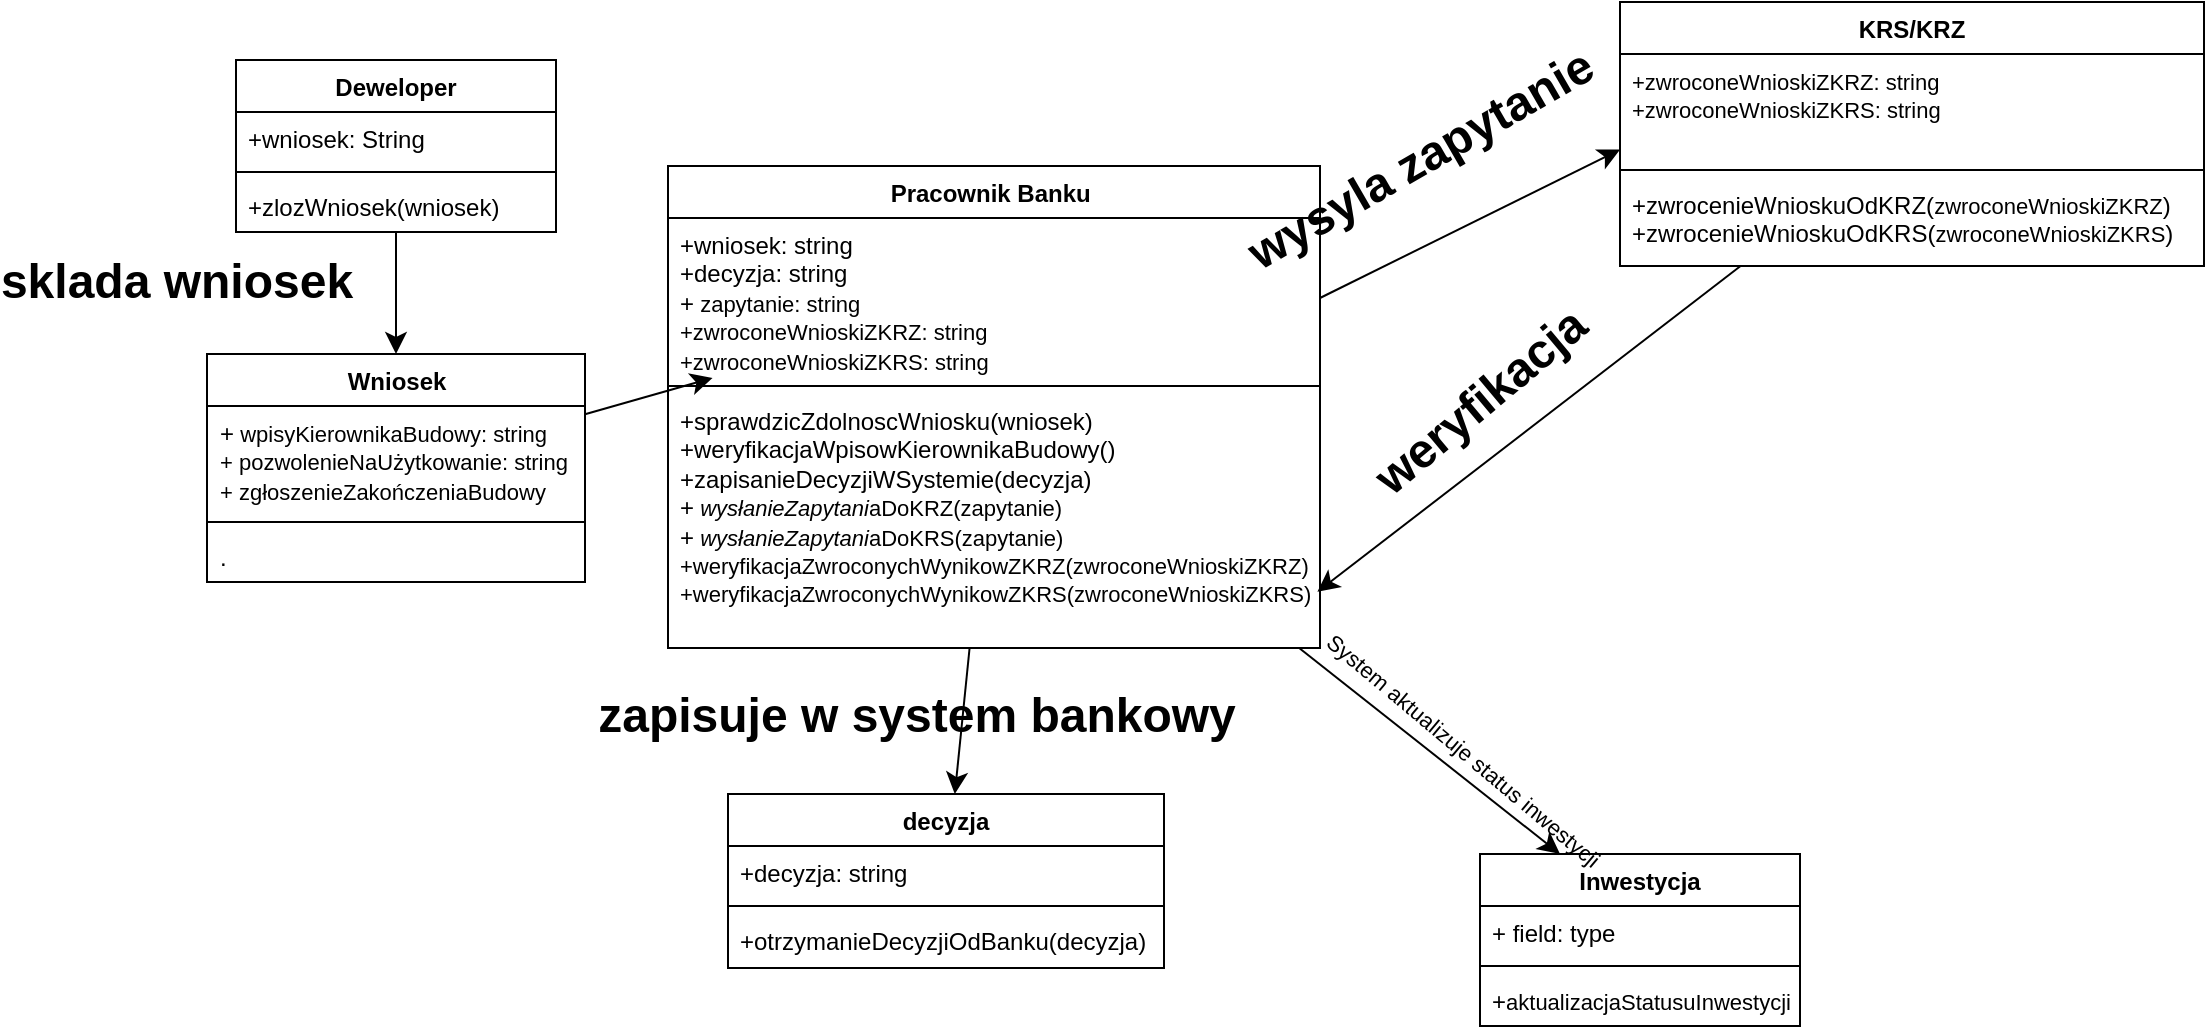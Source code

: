 <mxfile version="26.1.1">
  <diagram name="Page-1" id="ZMDGtqN0en6jg-L2QFGo">
    <mxGraphModel dx="918" dy="1055" grid="0" gridSize="10" guides="1" tooltips="1" connect="1" arrows="1" fold="1" page="0" pageScale="1" pageWidth="827" pageHeight="1169" math="0" shadow="0">
      <root>
        <mxCell id="0" />
        <mxCell id="1" parent="0" />
        <mxCell id="YKdg2xbD3e_ssRTxhnKq-1" value="decyzja" style="swimlane;fontStyle=1;align=center;verticalAlign=top;childLayout=stackLayout;horizontal=1;startSize=26;horizontalStack=0;resizeParent=1;resizeParentMax=0;resizeLast=0;collapsible=1;marginBottom=0;whiteSpace=wrap;html=1;" vertex="1" parent="1">
          <mxGeometry x="386" y="334" width="218" height="87" as="geometry" />
        </mxCell>
        <mxCell id="YKdg2xbD3e_ssRTxhnKq-2" value="&lt;div&gt;+decyzja: string&lt;/div&gt;&lt;div&gt;&lt;br&gt;&lt;/div&gt;" style="text;strokeColor=none;fillColor=none;align=left;verticalAlign=top;spacingLeft=4;spacingRight=4;overflow=hidden;rotatable=0;points=[[0,0.5],[1,0.5]];portConstraint=eastwest;whiteSpace=wrap;html=1;" vertex="1" parent="YKdg2xbD3e_ssRTxhnKq-1">
          <mxGeometry y="26" width="218" height="26" as="geometry" />
        </mxCell>
        <mxCell id="YKdg2xbD3e_ssRTxhnKq-3" value="" style="line;strokeWidth=1;fillColor=none;align=left;verticalAlign=middle;spacingTop=-1;spacingLeft=3;spacingRight=3;rotatable=0;labelPosition=right;points=[];portConstraint=eastwest;strokeColor=inherit;" vertex="1" parent="YKdg2xbD3e_ssRTxhnKq-1">
          <mxGeometry y="52" width="218" height="8" as="geometry" />
        </mxCell>
        <mxCell id="YKdg2xbD3e_ssRTxhnKq-4" value="+otrzymanieDecyzjiOdBanku(decyzja)" style="text;strokeColor=none;fillColor=none;align=left;verticalAlign=top;spacingLeft=4;spacingRight=4;overflow=hidden;rotatable=0;points=[[0,0.5],[1,0.5]];portConstraint=eastwest;whiteSpace=wrap;html=1;" vertex="1" parent="YKdg2xbD3e_ssRTxhnKq-1">
          <mxGeometry y="60" width="218" height="27" as="geometry" />
        </mxCell>
        <mxCell id="YKdg2xbD3e_ssRTxhnKq-26" style="edgeStyle=none;curved=1;rounded=0;orthogonalLoop=1;jettySize=auto;html=1;fontSize=12;startSize=8;endSize=8;" edge="1" parent="1" source="YKdg2xbD3e_ssRTxhnKq-5" target="YKdg2xbD3e_ssRTxhnKq-13">
          <mxGeometry relative="1" as="geometry" />
        </mxCell>
        <mxCell id="YKdg2xbD3e_ssRTxhnKq-5" value="Deweloper" style="swimlane;fontStyle=1;align=center;verticalAlign=top;childLayout=stackLayout;horizontal=1;startSize=26;horizontalStack=0;resizeParent=1;resizeParentMax=0;resizeLast=0;collapsible=1;marginBottom=0;whiteSpace=wrap;html=1;" vertex="1" parent="1">
          <mxGeometry x="140" y="-33" width="160" height="86" as="geometry" />
        </mxCell>
        <mxCell id="YKdg2xbD3e_ssRTxhnKq-6" value="+wniosek: String" style="text;strokeColor=none;fillColor=none;align=left;verticalAlign=top;spacingLeft=4;spacingRight=4;overflow=hidden;rotatable=0;points=[[0,0.5],[1,0.5]];portConstraint=eastwest;whiteSpace=wrap;html=1;" vertex="1" parent="YKdg2xbD3e_ssRTxhnKq-5">
          <mxGeometry y="26" width="160" height="26" as="geometry" />
        </mxCell>
        <mxCell id="YKdg2xbD3e_ssRTxhnKq-7" value="" style="line;strokeWidth=1;fillColor=none;align=left;verticalAlign=middle;spacingTop=-1;spacingLeft=3;spacingRight=3;rotatable=0;labelPosition=right;points=[];portConstraint=eastwest;strokeColor=inherit;" vertex="1" parent="YKdg2xbD3e_ssRTxhnKq-5">
          <mxGeometry y="52" width="160" height="8" as="geometry" />
        </mxCell>
        <mxCell id="YKdg2xbD3e_ssRTxhnKq-8" value="+zlozWniosek(wniosek)" style="text;strokeColor=none;fillColor=none;align=left;verticalAlign=top;spacingLeft=4;spacingRight=4;overflow=hidden;rotatable=0;points=[[0,0.5],[1,0.5]];portConstraint=eastwest;whiteSpace=wrap;html=1;" vertex="1" parent="YKdg2xbD3e_ssRTxhnKq-5">
          <mxGeometry y="60" width="160" height="26" as="geometry" />
        </mxCell>
        <mxCell id="YKdg2xbD3e_ssRTxhnKq-9" value="Inwestycja" style="swimlane;fontStyle=1;align=center;verticalAlign=top;childLayout=stackLayout;horizontal=1;startSize=26;horizontalStack=0;resizeParent=1;resizeParentMax=0;resizeLast=0;collapsible=1;marginBottom=0;whiteSpace=wrap;html=1;" vertex="1" parent="1">
          <mxGeometry x="762" y="364" width="160" height="86" as="geometry" />
        </mxCell>
        <mxCell id="YKdg2xbD3e_ssRTxhnKq-10" value="+ field: type" style="text;strokeColor=none;fillColor=none;align=left;verticalAlign=top;spacingLeft=4;spacingRight=4;overflow=hidden;rotatable=0;points=[[0,0.5],[1,0.5]];portConstraint=eastwest;whiteSpace=wrap;html=1;" vertex="1" parent="YKdg2xbD3e_ssRTxhnKq-9">
          <mxGeometry y="26" width="160" height="26" as="geometry" />
        </mxCell>
        <mxCell id="YKdg2xbD3e_ssRTxhnKq-11" value="" style="line;strokeWidth=1;fillColor=none;align=left;verticalAlign=middle;spacingTop=-1;spacingLeft=3;spacingRight=3;rotatable=0;labelPosition=right;points=[];portConstraint=eastwest;strokeColor=inherit;" vertex="1" parent="YKdg2xbD3e_ssRTxhnKq-9">
          <mxGeometry y="52" width="160" height="8" as="geometry" />
        </mxCell>
        <mxCell id="YKdg2xbD3e_ssRTxhnKq-12" value="+&lt;span style=&quot;font-size: 11px;&quot;&gt;aktualizacjaStatusuInwestycji()&lt;/span&gt;" style="text;strokeColor=none;fillColor=none;align=left;verticalAlign=top;spacingLeft=4;spacingRight=4;overflow=hidden;rotatable=0;points=[[0,0.5],[1,0.5]];portConstraint=eastwest;whiteSpace=wrap;html=1;" vertex="1" parent="YKdg2xbD3e_ssRTxhnKq-9">
          <mxGeometry y="60" width="160" height="26" as="geometry" />
        </mxCell>
        <mxCell id="YKdg2xbD3e_ssRTxhnKq-27" style="edgeStyle=none;curved=1;rounded=0;orthogonalLoop=1;jettySize=auto;html=1;fontSize=12;startSize=8;endSize=8;" edge="1" parent="1" source="YKdg2xbD3e_ssRTxhnKq-13" target="YKdg2xbD3e_ssRTxhnKq-18">
          <mxGeometry relative="1" as="geometry" />
        </mxCell>
        <mxCell id="YKdg2xbD3e_ssRTxhnKq-13" value="Wniosek" style="swimlane;fontStyle=1;align=center;verticalAlign=top;childLayout=stackLayout;horizontal=1;startSize=26;horizontalStack=0;resizeParent=1;resizeParentMax=0;resizeLast=0;collapsible=1;marginBottom=0;whiteSpace=wrap;html=1;" vertex="1" parent="1">
          <mxGeometry x="125.5" y="114" width="189" height="114" as="geometry" />
        </mxCell>
        <mxCell id="YKdg2xbD3e_ssRTxhnKq-14" value="+&lt;span style=&quot;font-size: 11px; text-indent: 34.8px;&quot;&gt;&amp;nbsp;wpisyKierownikaBudowy: string&lt;/span&gt;&lt;div&gt;&lt;span style=&quot;font-size: 11px; text-indent: 34.8px;&quot;&gt;+&lt;/span&gt;&lt;span style=&quot;font-size: 11px; text-indent: 34.8px;&quot;&gt;&amp;nbsp;pozwolenieNaUżytkowanie: string&lt;/span&gt;&lt;/div&gt;&lt;div&gt;&lt;span style=&quot;font-size: 11px; text-indent: 34.8px;&quot;&gt;+&lt;/span&gt;&lt;span style=&quot;font-size: 11px; text-indent: 34.8px;&quot;&gt;&amp;nbsp;zgłoszenieZakończeniaBudowy&lt;/span&gt;&lt;/div&gt;" style="text;strokeColor=none;fillColor=none;align=left;verticalAlign=top;spacingLeft=4;spacingRight=4;overflow=hidden;rotatable=0;points=[[0,0.5],[1,0.5]];portConstraint=eastwest;whiteSpace=wrap;html=1;" vertex="1" parent="YKdg2xbD3e_ssRTxhnKq-13">
          <mxGeometry y="26" width="189" height="54" as="geometry" />
        </mxCell>
        <mxCell id="YKdg2xbD3e_ssRTxhnKq-15" value="" style="line;strokeWidth=1;fillColor=none;align=left;verticalAlign=middle;spacingTop=-1;spacingLeft=3;spacingRight=3;rotatable=0;labelPosition=right;points=[];portConstraint=eastwest;strokeColor=inherit;" vertex="1" parent="YKdg2xbD3e_ssRTxhnKq-13">
          <mxGeometry y="80" width="189" height="8" as="geometry" />
        </mxCell>
        <mxCell id="YKdg2xbD3e_ssRTxhnKq-16" value="." style="text;strokeColor=none;fillColor=none;align=left;verticalAlign=top;spacingLeft=4;spacingRight=4;overflow=hidden;rotatable=0;points=[[0,0.5],[1,0.5]];portConstraint=eastwest;whiteSpace=wrap;html=1;" vertex="1" parent="YKdg2xbD3e_ssRTxhnKq-13">
          <mxGeometry y="88" width="189" height="26" as="geometry" />
        </mxCell>
        <mxCell id="YKdg2xbD3e_ssRTxhnKq-25" style="edgeStyle=none;curved=1;rounded=0;orthogonalLoop=1;jettySize=auto;html=1;fontSize=12;startSize=8;endSize=8;" edge="1" parent="1" source="YKdg2xbD3e_ssRTxhnKq-17" target="YKdg2xbD3e_ssRTxhnKq-1">
          <mxGeometry relative="1" as="geometry" />
        </mxCell>
        <mxCell id="YKdg2xbD3e_ssRTxhnKq-36" style="edgeStyle=none;curved=1;rounded=0;orthogonalLoop=1;jettySize=auto;html=1;entryX=0.25;entryY=0;entryDx=0;entryDy=0;fontSize=12;startSize=8;endSize=8;" edge="1" parent="1" source="YKdg2xbD3e_ssRTxhnKq-17" target="YKdg2xbD3e_ssRTxhnKq-9">
          <mxGeometry relative="1" as="geometry" />
        </mxCell>
        <mxCell id="YKdg2xbD3e_ssRTxhnKq-17" value="Pracownik Banku&amp;nbsp;" style="swimlane;fontStyle=1;align=center;verticalAlign=top;childLayout=stackLayout;horizontal=1;startSize=26;horizontalStack=0;resizeParent=1;resizeParentMax=0;resizeLast=0;collapsible=1;marginBottom=0;whiteSpace=wrap;html=1;" vertex="1" parent="1">
          <mxGeometry x="356" y="20" width="326" height="241" as="geometry" />
        </mxCell>
        <mxCell id="YKdg2xbD3e_ssRTxhnKq-18" value="+wniosek: string&lt;br&gt;&lt;div&gt;+decyzja: string&lt;/div&gt;&lt;div&gt;+&lt;span style=&quot;caret-color: rgb(95, 161, 55); font-size: 11px;&quot;&gt;&amp;nbsp;zapytanie: string&lt;/span&gt;&lt;/div&gt;&lt;div&gt;&lt;span style=&quot;caret-color: rgb(95, 161, 55); font-size: 11px;&quot;&gt;+zwroconeWnioskiZKRZ: string&lt;/span&gt;&lt;/div&gt;&lt;div&gt;&lt;span style=&quot;caret-color: rgb(95, 161, 55); font-size: 11px;&quot;&gt;&lt;span style=&quot;caret-color: rgb(95, 161, 55);&quot;&gt;+zwroconeWnioskiZKRS: string&lt;/span&gt;&lt;br&gt;&lt;/span&gt;&lt;/div&gt;" style="text;strokeColor=none;fillColor=none;align=left;verticalAlign=top;spacingLeft=4;spacingRight=4;overflow=hidden;rotatable=0;points=[[0,0.5],[1,0.5]];portConstraint=eastwest;whiteSpace=wrap;html=1;fontColor=default;" vertex="1" parent="YKdg2xbD3e_ssRTxhnKq-17">
          <mxGeometry y="26" width="326" height="80" as="geometry" />
        </mxCell>
        <mxCell id="YKdg2xbD3e_ssRTxhnKq-19" value="" style="line;strokeWidth=1;fillColor=none;align=left;verticalAlign=middle;spacingTop=-1;spacingLeft=3;spacingRight=3;rotatable=0;labelPosition=right;points=[];portConstraint=eastwest;strokeColor=inherit;" vertex="1" parent="YKdg2xbD3e_ssRTxhnKq-17">
          <mxGeometry y="106" width="326" height="8" as="geometry" />
        </mxCell>
        <mxCell id="YKdg2xbD3e_ssRTxhnKq-20" value="&lt;span style=&quot;&quot;&gt;+sprawdzicZdolnoscWniosku(wniosek)&lt;/span&gt;&lt;div&gt;&lt;span style=&quot;&quot;&gt;+weryfikacjaWpisowKierownikaBudowy()&lt;/span&gt;&lt;/div&gt;&lt;div&gt;&lt;span style=&quot;&quot;&gt;+zapisanieDecyzjiWSystemie(decyzja)&lt;/span&gt;&lt;/div&gt;&lt;div&gt;&lt;span style=&quot;&quot;&gt;+&lt;i style=&quot;font-size: 11px;&quot;&gt;&amp;nbsp;wysłanieZapytani&lt;/i&gt;&lt;span style=&quot;font-size: 11px;&quot;&gt;aDoKRZ(zapytanie)&lt;/span&gt;&lt;/span&gt;&lt;/div&gt;&lt;div&gt;&lt;span style=&quot;font-size: 11px;&quot;&gt;&lt;span style=&quot;caret-color: rgb(0, 0, 0); font-size: 12px;&quot;&gt;+&lt;/span&gt;&lt;i style=&quot;&quot;&gt;&amp;nbsp;wysłanieZapytani&lt;/i&gt;&lt;span style=&quot;&quot;&gt;aDoKRS(zapytanie)&lt;/span&gt;&lt;br&gt;&lt;/span&gt;&lt;/div&gt;&lt;div&gt;&lt;span style=&quot;&quot;&gt;&lt;span style=&quot;font-size: 11px;&quot;&gt;&lt;span style=&quot;&quot;&gt;+weryfikacjaZwroconychWynikowZKRZ(&lt;/span&gt;&lt;/span&gt;&lt;span style=&quot;caret-color: rgb(95, 161, 55); font-size: 11px;&quot;&gt;zwroconeWnioskiZKRZ&lt;/span&gt;&lt;span style=&quot;font-size: 11px;&quot;&gt;)&lt;/span&gt;&lt;/span&gt;&lt;/div&gt;&lt;div&gt;&lt;span style=&quot;&quot;&gt;&lt;span style=&quot;font-size: 11px;&quot;&gt;&lt;span style=&quot;&quot;&gt;&lt;span style=&quot;caret-color: rgb(95, 161, 55);&quot;&gt;+weryfikacjaZwroconychWynikowZKRS(&lt;/span&gt;&lt;/span&gt;&lt;/span&gt;&lt;span style=&quot;caret-color: rgb(95, 161, 55); font-size: 11px;&quot;&gt;zwroconeWnioskiZKRS&lt;/span&gt;&lt;span style=&quot;caret-color: rgb(95, 161, 55); font-size: 11px;&quot;&gt;)&lt;/span&gt;&lt;/span&gt;&lt;/div&gt;" style="text;strokeColor=none;fillColor=none;align=left;verticalAlign=top;spacingLeft=4;spacingRight=4;overflow=hidden;rotatable=0;points=[[0,0.5],[1,0.5]];portConstraint=eastwest;whiteSpace=wrap;html=1;fontColor=#000000;" vertex="1" parent="YKdg2xbD3e_ssRTxhnKq-17">
          <mxGeometry y="114" width="326" height="127" as="geometry" />
        </mxCell>
        <mxCell id="YKdg2xbD3e_ssRTxhnKq-21" value="KRS/KRZ" style="swimlane;fontStyle=1;align=center;verticalAlign=top;childLayout=stackLayout;horizontal=1;startSize=26;horizontalStack=0;resizeParent=1;resizeParentMax=0;resizeLast=0;collapsible=1;marginBottom=0;whiteSpace=wrap;html=1;" vertex="1" parent="1">
          <mxGeometry x="832" y="-62" width="292" height="132" as="geometry" />
        </mxCell>
        <mxCell id="YKdg2xbD3e_ssRTxhnKq-22" value="&lt;div&gt;&lt;span style=&quot;caret-color: rgb(95, 161, 55); font-size: 11px;&quot;&gt;+zwroconeWnioskiZKRZ: string&lt;/span&gt;&lt;/div&gt;&lt;div&gt;&lt;span style=&quot;caret-color: rgb(95, 161, 55); font-size: 11px;&quot;&gt;&lt;span style=&quot;caret-color: rgb(95, 161, 55);&quot;&gt;+zwroconeWnioskiZKRS: string&lt;/span&gt;&lt;/span&gt;&lt;/div&gt;" style="text;strokeColor=none;fillColor=none;align=left;verticalAlign=top;spacingLeft=4;spacingRight=4;overflow=hidden;rotatable=0;points=[[0,0.5],[1,0.5]];portConstraint=eastwest;whiteSpace=wrap;html=1;fontColor=default;" vertex="1" parent="YKdg2xbD3e_ssRTxhnKq-21">
          <mxGeometry y="26" width="292" height="54" as="geometry" />
        </mxCell>
        <mxCell id="YKdg2xbD3e_ssRTxhnKq-23" value="" style="line;strokeWidth=1;fillColor=none;align=left;verticalAlign=middle;spacingTop=-1;spacingLeft=3;spacingRight=3;rotatable=0;labelPosition=right;points=[];portConstraint=eastwest;strokeColor=inherit;" vertex="1" parent="YKdg2xbD3e_ssRTxhnKq-21">
          <mxGeometry y="80" width="292" height="8" as="geometry" />
        </mxCell>
        <mxCell id="YKdg2xbD3e_ssRTxhnKq-24" value="+zwrocenieWnioskuOdKRZ(&lt;span style=&quot;caret-color: rgb(95, 161, 55); font-size: 11px;&quot;&gt;zwroconeWnioskiZKRZ&lt;/span&gt;)&lt;div&gt;+zwrocenieWnioskuOdKRS(&lt;span style=&quot;caret-color: rgb(95, 161, 55); font-size: 11px;&quot;&gt;zwroconeWnioskiZKRS&lt;/span&gt;)&lt;br&gt;&lt;/div&gt;" style="text;strokeColor=none;fillColor=none;align=left;verticalAlign=top;spacingLeft=4;spacingRight=4;overflow=hidden;rotatable=0;points=[[0,0.5],[1,0.5]];portConstraint=eastwest;whiteSpace=wrap;html=1;fontColor=default;" vertex="1" parent="YKdg2xbD3e_ssRTxhnKq-21">
          <mxGeometry y="88" width="292" height="44" as="geometry" />
        </mxCell>
        <mxCell id="YKdg2xbD3e_ssRTxhnKq-28" style="edgeStyle=none;curved=1;rounded=0;orthogonalLoop=1;jettySize=auto;html=1;entryX=0;entryY=0.885;entryDx=0;entryDy=0;entryPerimeter=0;fontSize=12;startSize=8;endSize=8;exitX=1;exitY=0.5;exitDx=0;exitDy=0;" edge="1" parent="1" source="YKdg2xbD3e_ssRTxhnKq-18" target="YKdg2xbD3e_ssRTxhnKq-22">
          <mxGeometry relative="1" as="geometry" />
        </mxCell>
        <mxCell id="YKdg2xbD3e_ssRTxhnKq-29" value="sklada wniosek" style="text;strokeColor=none;fillColor=none;html=1;fontSize=24;fontStyle=1;verticalAlign=middle;align=center;" vertex="1" parent="1">
          <mxGeometry x="40" y="58" width="140" height="40" as="geometry" />
        </mxCell>
        <mxCell id="YKdg2xbD3e_ssRTxhnKq-30" value="wysyla zapytanie" style="text;strokeColor=none;fillColor=none;html=1;fontSize=24;fontStyle=1;verticalAlign=middle;align=center;rotation=-30;" vertex="1" parent="1">
          <mxGeometry x="662" y="-3" width="140" height="40" as="geometry" />
        </mxCell>
        <mxCell id="YKdg2xbD3e_ssRTxhnKq-31" value="weryfikacja" style="text;strokeColor=none;fillColor=none;html=1;fontSize=24;fontStyle=1;verticalAlign=middle;align=center;rotation=-40;" vertex="1" parent="1">
          <mxGeometry x="692" y="118" width="140" height="40" as="geometry" />
        </mxCell>
        <mxCell id="YKdg2xbD3e_ssRTxhnKq-32" style="edgeStyle=none;curved=1;rounded=0;orthogonalLoop=1;jettySize=auto;html=1;entryX=0.996;entryY=0.779;entryDx=0;entryDy=0;entryPerimeter=0;fontSize=12;startSize=8;endSize=8;" edge="1" parent="1" source="YKdg2xbD3e_ssRTxhnKq-21" target="YKdg2xbD3e_ssRTxhnKq-20">
          <mxGeometry relative="1" as="geometry" />
        </mxCell>
        <mxCell id="YKdg2xbD3e_ssRTxhnKq-33" value="zapisuje w system bankowy" style="text;strokeColor=none;fillColor=none;html=1;fontSize=24;fontStyle=1;verticalAlign=middle;align=center;rotation=0;" vertex="1" parent="1">
          <mxGeometry x="410" y="275" width="140" height="40" as="geometry" />
        </mxCell>
        <mxCell id="YKdg2xbD3e_ssRTxhnKq-34" value="&lt;p style=&quot;margin: 0px 0px 8px 35.4px; font-style: normal; font-variant-caps: normal; font-weight: normal; font-stretch: normal; font-size: 11px; line-height: normal; font-size-adjust: none; font-kerning: auto; font-variant-alternates: normal; font-variant-ligatures: normal; font-variant-numeric: normal; font-variant-east-asian: normal; font-variant-position: normal; font-variant-emoji: normal; font-feature-settings: normal; font-optical-sizing: auto; font-variation-settings: normal;&quot;&gt;System aktualizuje status inwestycji&lt;/p&gt;" style="text;strokeColor=none;fillColor=none;html=1;fontSize=24;fontStyle=1;verticalAlign=middle;align=center;rotation=40;" vertex="1" parent="1">
          <mxGeometry x="668" y="283" width="140" height="40" as="geometry" />
        </mxCell>
      </root>
    </mxGraphModel>
  </diagram>
</mxfile>
